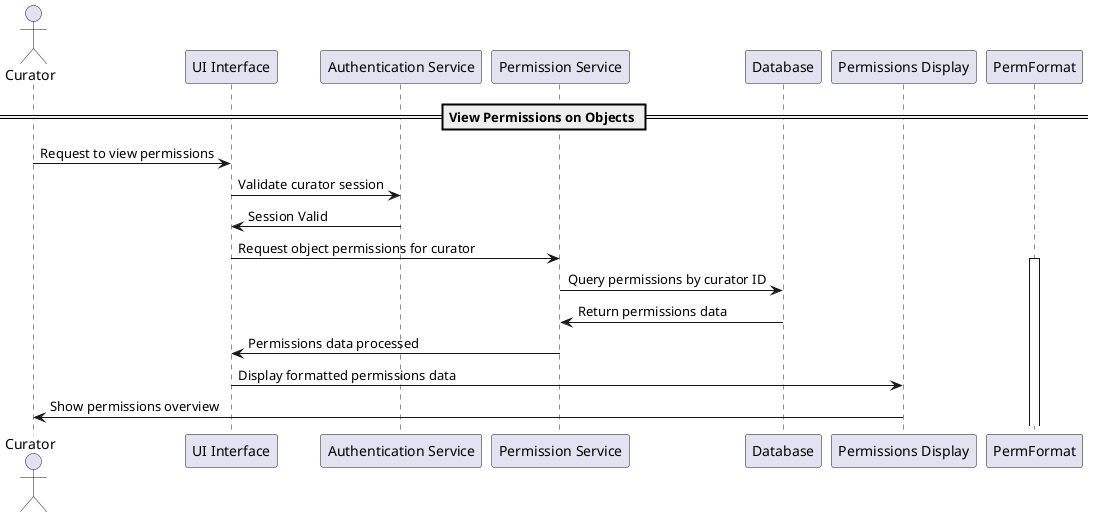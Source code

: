 @startuml
actor Curator as curator
participant "UI Interface" as UI
participant "Authentication Service" as AuthService
participant "Permission Service" as PermService
participant "Database" as DB
participant "Permissions Display" as PermDisplay

== View Permissions on Objects ==

curator -> UI: Request to view permissions
UI -> AuthService: Validate curator session
AuthService -> UI: Session Valid

UI -> PermService: Request object permissions for curator
activate PermFormat

PermService -> DB: Query permissions by curator ID
DB -> PermService: Return permissions data
PermService -> UI: Permissions data processed

UI -> PermDisplay: Display formatted permissions data
PermDisplay -> curator: Show permissions overview

@enduml
